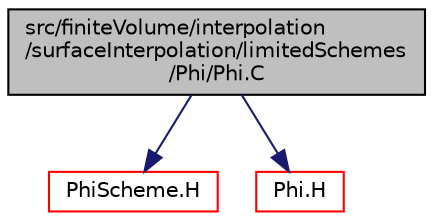 digraph "src/finiteVolume/interpolation/surfaceInterpolation/limitedSchemes/Phi/Phi.C"
{
  bgcolor="transparent";
  edge [fontname="Helvetica",fontsize="10",labelfontname="Helvetica",labelfontsize="10"];
  node [fontname="Helvetica",fontsize="10",shape=record];
  Node1 [label="src/finiteVolume/interpolation\l/surfaceInterpolation/limitedSchemes\l/Phi/Phi.C",height=0.2,width=0.4,color="black", fillcolor="grey75", style="filled", fontcolor="black"];
  Node1 -> Node2 [color="midnightblue",fontsize="10",style="solid",fontname="Helvetica"];
  Node2 [label="PhiScheme.H",height=0.2,width=0.4,color="red",URL="$a06031.html"];
  Node1 -> Node3 [color="midnightblue",fontsize="10",style="solid",fontname="Helvetica"];
  Node3 [label="Phi.H",height=0.2,width=0.4,color="red",URL="$a06029.html"];
}
